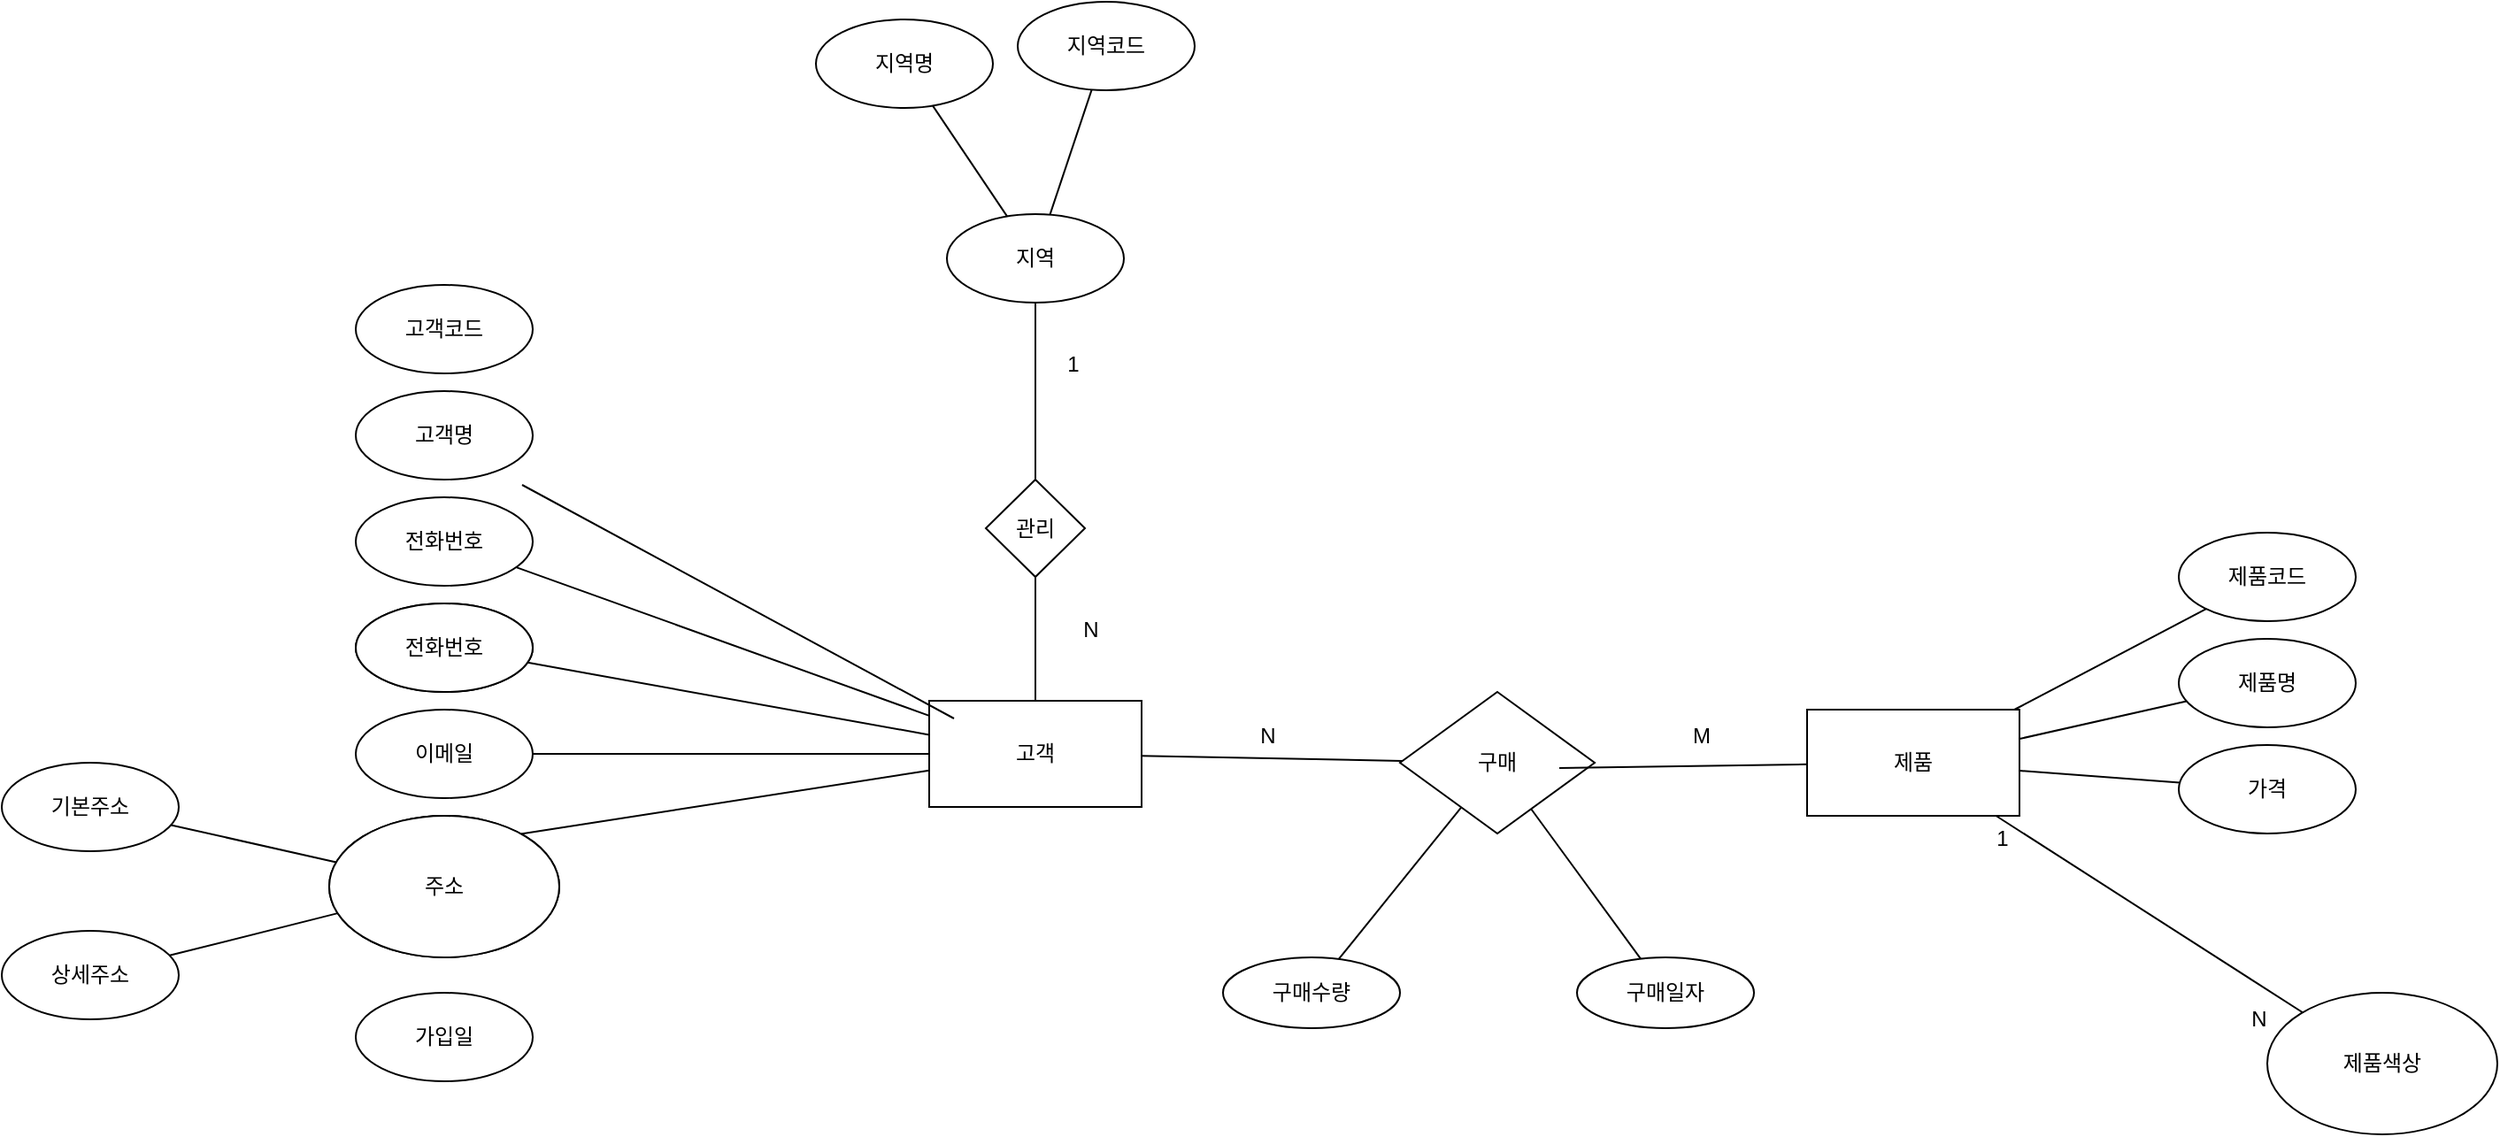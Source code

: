 <mxfile version="23.0.2" type="github">
  <diagram name="페이지-1" id="cs5hVTkYpUWlJeEx8o5R">
    <mxGraphModel dx="2261" dy="780" grid="1" gridSize="10" guides="1" tooltips="1" connect="1" arrows="1" fold="1" page="1" pageScale="1" pageWidth="827" pageHeight="1169" math="0" shadow="0">
      <root>
        <mxCell id="0" />
        <mxCell id="1" parent="0" />
        <mxCell id="RcSikvNdpBfUBouSiyMR-1" value="고객" style="rounded=0;whiteSpace=wrap;html=1;" vertex="1" parent="1">
          <mxGeometry x="174" y="405" width="120" height="60" as="geometry" />
        </mxCell>
        <mxCell id="RcSikvNdpBfUBouSiyMR-2" value="제품" style="rounded=0;whiteSpace=wrap;html=1;" vertex="1" parent="1">
          <mxGeometry x="670" y="410" width="120" height="60" as="geometry" />
        </mxCell>
        <mxCell id="RcSikvNdpBfUBouSiyMR-3" value="고객코드" style="ellipse;whiteSpace=wrap;html=1;" vertex="1" parent="1">
          <mxGeometry x="-150" y="170" width="100" height="50" as="geometry" />
        </mxCell>
        <mxCell id="RcSikvNdpBfUBouSiyMR-4" value="고객명" style="ellipse;whiteSpace=wrap;html=1;" vertex="1" parent="1">
          <mxGeometry x="-150" y="230" width="100" height="50" as="geometry" />
        </mxCell>
        <mxCell id="RcSikvNdpBfUBouSiyMR-5" value="전화번호" style="ellipse;whiteSpace=wrap;html=1;" vertex="1" parent="1">
          <mxGeometry x="-150" y="290" width="100" height="50" as="geometry" />
        </mxCell>
        <mxCell id="RcSikvNdpBfUBouSiyMR-6" value="전화번호" style="ellipse;whiteSpace=wrap;html=1;" vertex="1" parent="1">
          <mxGeometry x="-150" y="350" width="100" height="50" as="geometry" />
        </mxCell>
        <mxCell id="RcSikvNdpBfUBouSiyMR-7" value="이메일" style="ellipse;whiteSpace=wrap;html=1;" vertex="1" parent="1">
          <mxGeometry x="-150" y="410" width="100" height="50" as="geometry" />
        </mxCell>
        <mxCell id="RcSikvNdpBfUBouSiyMR-9" value="주소" style="ellipse;whiteSpace=wrap;html=1;" vertex="1" parent="1">
          <mxGeometry x="-165" y="470" width="130" height="80" as="geometry" />
        </mxCell>
        <mxCell id="RcSikvNdpBfUBouSiyMR-11" value="가입일" style="ellipse;whiteSpace=wrap;html=1;" vertex="1" parent="1">
          <mxGeometry x="-150" y="570" width="100" height="50" as="geometry" />
        </mxCell>
        <mxCell id="RcSikvNdpBfUBouSiyMR-12" value="지역" style="ellipse;whiteSpace=wrap;html=1;" vertex="1" parent="1">
          <mxGeometry x="184" y="130" width="100" height="50" as="geometry" />
        </mxCell>
        <mxCell id="RcSikvNdpBfUBouSiyMR-13" value="지역코드" style="ellipse;whiteSpace=wrap;html=1;" vertex="1" parent="1">
          <mxGeometry x="224" y="10" width="100" height="50" as="geometry" />
        </mxCell>
        <mxCell id="RcSikvNdpBfUBouSiyMR-16" value="지역명" style="ellipse;whiteSpace=wrap;html=1;" vertex="1" parent="1">
          <mxGeometry x="110" y="20" width="100" height="50" as="geometry" />
        </mxCell>
        <mxCell id="RcSikvNdpBfUBouSiyMR-17" value="" style="endArrow=none;html=1;rounded=0;" edge="1" parent="1" source="RcSikvNdpBfUBouSiyMR-13" target="RcSikvNdpBfUBouSiyMR-12">
          <mxGeometry relative="1" as="geometry">
            <mxPoint x="-240" y="488.79" as="sourcePoint" />
            <mxPoint x="-80" y="488.79" as="targetPoint" />
          </mxGeometry>
        </mxCell>
        <mxCell id="RcSikvNdpBfUBouSiyMR-18" value="" style="endArrow=none;html=1;rounded=0;" edge="1" parent="1" source="RcSikvNdpBfUBouSiyMR-16" target="RcSikvNdpBfUBouSiyMR-12">
          <mxGeometry relative="1" as="geometry">
            <mxPoint x="-220" y="580" as="sourcePoint" />
            <mxPoint x="-152" y="593" as="targetPoint" />
          </mxGeometry>
        </mxCell>
        <mxCell id="RcSikvNdpBfUBouSiyMR-22" value="" style="endArrow=none;html=1;rounded=0;" edge="1" parent="1" source="RcSikvNdpBfUBouSiyMR-2" target="RcSikvNdpBfUBouSiyMR-40">
          <mxGeometry relative="1" as="geometry">
            <mxPoint x="620.686" y="250.003" as="sourcePoint" />
            <mxPoint x="865.003" y="381.68" as="targetPoint" />
          </mxGeometry>
        </mxCell>
        <mxCell id="RcSikvNdpBfUBouSiyMR-23" value="" style="endArrow=none;html=1;rounded=0;" edge="1" parent="1" source="RcSikvNdpBfUBouSiyMR-5" target="RcSikvNdpBfUBouSiyMR-1">
          <mxGeometry relative="1" as="geometry">
            <mxPoint x="-80" y="314" as="sourcePoint" />
            <mxPoint x="46" y="350" as="targetPoint" />
          </mxGeometry>
        </mxCell>
        <mxCell id="RcSikvNdpBfUBouSiyMR-25" value="" style="endArrow=none;html=1;rounded=0;" edge="1" parent="1" source="RcSikvNdpBfUBouSiyMR-6" target="RcSikvNdpBfUBouSiyMR-1">
          <mxGeometry relative="1" as="geometry">
            <mxPoint x="-35" y="370" as="sourcePoint" />
            <mxPoint x="85" y="373" as="targetPoint" />
          </mxGeometry>
        </mxCell>
        <mxCell id="RcSikvNdpBfUBouSiyMR-26" value="" style="endArrow=none;html=1;rounded=0;" edge="1" parent="1" source="RcSikvNdpBfUBouSiyMR-7" target="RcSikvNdpBfUBouSiyMR-1">
          <mxGeometry relative="1" as="geometry">
            <mxPoint x="-45" y="374" as="sourcePoint" />
            <mxPoint x="80" y="344" as="targetPoint" />
          </mxGeometry>
        </mxCell>
        <mxCell id="RcSikvNdpBfUBouSiyMR-27" value="" style="endArrow=none;html=1;rounded=0;exitX=0.82;exitY=0.131;exitDx=0;exitDy=0;exitPerimeter=0;" edge="1" parent="1" source="RcSikvNdpBfUBouSiyMR-9" target="RcSikvNdpBfUBouSiyMR-1">
          <mxGeometry relative="1" as="geometry">
            <mxPoint x="-55" y="427" as="sourcePoint" />
            <mxPoint x="80" y="360" as="targetPoint" />
          </mxGeometry>
        </mxCell>
        <mxCell id="RcSikvNdpBfUBouSiyMR-30" value="주소" style="ellipse;whiteSpace=wrap;html=1;" vertex="1" parent="1">
          <mxGeometry x="-165" y="470" width="130" height="80" as="geometry" />
        </mxCell>
        <mxCell id="RcSikvNdpBfUBouSiyMR-31" value="전화번호" style="ellipse;whiteSpace=wrap;html=1;" vertex="1" parent="1">
          <mxGeometry x="-150" y="350" width="100" height="50" as="geometry" />
        </mxCell>
        <mxCell id="RcSikvNdpBfUBouSiyMR-32" value="기본주소" style="ellipse;whiteSpace=wrap;html=1;" vertex="1" parent="1">
          <mxGeometry x="-350" y="440" width="100" height="50" as="geometry" />
        </mxCell>
        <mxCell id="RcSikvNdpBfUBouSiyMR-34" value="상세주소" style="ellipse;whiteSpace=wrap;html=1;" vertex="1" parent="1">
          <mxGeometry x="-350" y="535" width="100" height="50" as="geometry" />
        </mxCell>
        <mxCell id="RcSikvNdpBfUBouSiyMR-36" value="" style="endArrow=none;html=1;rounded=0;" edge="1" parent="1" source="RcSikvNdpBfUBouSiyMR-32" target="RcSikvNdpBfUBouSiyMR-30">
          <mxGeometry relative="1" as="geometry">
            <mxPoint x="-260" y="470" as="sourcePoint" />
            <mxPoint x="-120" y="464.63" as="targetPoint" />
          </mxGeometry>
        </mxCell>
        <mxCell id="RcSikvNdpBfUBouSiyMR-37" value="" style="endArrow=none;html=1;rounded=0;" edge="1" parent="1" source="RcSikvNdpBfUBouSiyMR-34" target="RcSikvNdpBfUBouSiyMR-30">
          <mxGeometry relative="1" as="geometry">
            <mxPoint x="-260" y="570" as="sourcePoint" />
            <mxPoint x="-167" y="591" as="targetPoint" />
          </mxGeometry>
        </mxCell>
        <mxCell id="RcSikvNdpBfUBouSiyMR-40" value="제품코드" style="ellipse;whiteSpace=wrap;html=1;" vertex="1" parent="1">
          <mxGeometry x="880" y="310" width="100" height="50" as="geometry" />
        </mxCell>
        <mxCell id="RcSikvNdpBfUBouSiyMR-41" value="제품명" style="ellipse;whiteSpace=wrap;html=1;" vertex="1" parent="1">
          <mxGeometry x="880" y="370" width="100" height="50" as="geometry" />
        </mxCell>
        <mxCell id="RcSikvNdpBfUBouSiyMR-42" value="제품색상" style="ellipse;whiteSpace=wrap;html=1;" vertex="1" parent="1">
          <mxGeometry x="930" y="570" width="130" height="80" as="geometry" />
        </mxCell>
        <mxCell id="RcSikvNdpBfUBouSiyMR-44" value="가격" style="ellipse;whiteSpace=wrap;html=1;" vertex="1" parent="1">
          <mxGeometry x="880" y="430" width="100" height="50" as="geometry" />
        </mxCell>
        <mxCell id="RcSikvNdpBfUBouSiyMR-46" value="" style="endArrow=none;html=1;rounded=0;" edge="1" parent="1">
          <mxGeometry relative="1" as="geometry">
            <mxPoint x="-56" y="283" as="sourcePoint" />
            <mxPoint x="188" y="415" as="targetPoint" />
          </mxGeometry>
        </mxCell>
        <mxCell id="RcSikvNdpBfUBouSiyMR-47" value="" style="endArrow=none;html=1;rounded=0;" edge="1" parent="1" source="RcSikvNdpBfUBouSiyMR-2" target="RcSikvNdpBfUBouSiyMR-41">
          <mxGeometry relative="1" as="geometry">
            <mxPoint x="797" y="420" as="sourcePoint" />
            <mxPoint x="905" y="363" as="targetPoint" />
          </mxGeometry>
        </mxCell>
        <mxCell id="RcSikvNdpBfUBouSiyMR-48" value="" style="endArrow=none;html=1;rounded=0;" edge="1" parent="1" source="RcSikvNdpBfUBouSiyMR-2" target="RcSikvNdpBfUBouSiyMR-44">
          <mxGeometry relative="1" as="geometry">
            <mxPoint x="800" y="436" as="sourcePoint" />
            <mxPoint x="880.54" y="451.336" as="targetPoint" />
          </mxGeometry>
        </mxCell>
        <mxCell id="RcSikvNdpBfUBouSiyMR-49" value="" style="endArrow=none;html=1;rounded=0;" edge="1" parent="1" source="RcSikvNdpBfUBouSiyMR-2" target="RcSikvNdpBfUBouSiyMR-42">
          <mxGeometry relative="1" as="geometry">
            <mxPoint x="800" y="455" as="sourcePoint" />
            <mxPoint x="891" y="461" as="targetPoint" />
          </mxGeometry>
        </mxCell>
        <mxCell id="RcSikvNdpBfUBouSiyMR-50" value="1" style="text;html=1;align=center;verticalAlign=middle;resizable=0;points=[];autosize=1;strokeColor=none;fillColor=none;" vertex="1" parent="1">
          <mxGeometry x="765" y="468" width="30" height="30" as="geometry" />
        </mxCell>
        <mxCell id="RcSikvNdpBfUBouSiyMR-51" value="N" style="text;html=1;align=center;verticalAlign=middle;resizable=0;points=[];autosize=1;strokeColor=none;fillColor=none;" vertex="1" parent="1">
          <mxGeometry x="910" y="570" width="30" height="30" as="geometry" />
        </mxCell>
        <mxCell id="RcSikvNdpBfUBouSiyMR-52" value="구매&lt;br&gt;" style="rhombus;whiteSpace=wrap;html=1;" vertex="1" parent="1">
          <mxGeometry x="440" y="400" width="110" height="80" as="geometry" />
        </mxCell>
        <mxCell id="RcSikvNdpBfUBouSiyMR-53" value="" style="endArrow=none;html=1;rounded=0;" edge="1" parent="1" source="RcSikvNdpBfUBouSiyMR-1" target="RcSikvNdpBfUBouSiyMR-52">
          <mxGeometry relative="1" as="geometry">
            <mxPoint x="294" y="439.29" as="sourcePoint" />
            <mxPoint x="454" y="439.29" as="targetPoint" />
          </mxGeometry>
        </mxCell>
        <mxCell id="RcSikvNdpBfUBouSiyMR-54" value="" style="endArrow=none;html=1;rounded=0;" edge="1" parent="1" target="RcSikvNdpBfUBouSiyMR-2">
          <mxGeometry relative="1" as="geometry">
            <mxPoint x="530" y="443" as="sourcePoint" />
            <mxPoint x="660" y="440" as="targetPoint" />
          </mxGeometry>
        </mxCell>
        <mxCell id="RcSikvNdpBfUBouSiyMR-56" value="N" style="text;html=1;align=center;verticalAlign=middle;resizable=0;points=[];autosize=1;strokeColor=none;fillColor=none;" vertex="1" parent="1">
          <mxGeometry x="350" y="410" width="30" height="30" as="geometry" />
        </mxCell>
        <mxCell id="RcSikvNdpBfUBouSiyMR-57" value="M" style="text;html=1;align=center;verticalAlign=middle;resizable=0;points=[];autosize=1;strokeColor=none;fillColor=none;" vertex="1" parent="1">
          <mxGeometry x="595" y="410" width="30" height="30" as="geometry" />
        </mxCell>
        <mxCell id="RcSikvNdpBfUBouSiyMR-58" value="구매수량" style="ellipse;whiteSpace=wrap;html=1;align=center;" vertex="1" parent="1">
          <mxGeometry x="340" y="550" width="100" height="40" as="geometry" />
        </mxCell>
        <mxCell id="RcSikvNdpBfUBouSiyMR-59" value="구매일자" style="ellipse;whiteSpace=wrap;html=1;align=center;" vertex="1" parent="1">
          <mxGeometry x="540" y="550" width="100" height="40" as="geometry" />
        </mxCell>
        <mxCell id="RcSikvNdpBfUBouSiyMR-65" value="" style="endArrow=none;html=1;rounded=0;" edge="1" parent="1" source="RcSikvNdpBfUBouSiyMR-58" target="RcSikvNdpBfUBouSiyMR-52">
          <mxGeometry relative="1" as="geometry">
            <mxPoint x="310" y="520" as="sourcePoint" />
            <mxPoint x="470" y="520" as="targetPoint" />
          </mxGeometry>
        </mxCell>
        <mxCell id="RcSikvNdpBfUBouSiyMR-66" value="" style="endArrow=none;html=1;rounded=0;" edge="1" parent="1" source="RcSikvNdpBfUBouSiyMR-59" target="RcSikvNdpBfUBouSiyMR-52">
          <mxGeometry relative="1" as="geometry">
            <mxPoint x="415" y="561" as="sourcePoint" />
            <mxPoint x="485" y="475" as="targetPoint" />
          </mxGeometry>
        </mxCell>
        <mxCell id="RcSikvNdpBfUBouSiyMR-68" value="관리" style="rhombus;whiteSpace=wrap;html=1;" vertex="1" parent="1">
          <mxGeometry x="206" y="280" width="56" height="55" as="geometry" />
        </mxCell>
        <mxCell id="RcSikvNdpBfUBouSiyMR-69" value="" style="endArrow=none;html=1;rounded=0;exitX=0.5;exitY=0;exitDx=0;exitDy=0;" edge="1" parent="1" source="RcSikvNdpBfUBouSiyMR-1" target="RcSikvNdpBfUBouSiyMR-68">
          <mxGeometry relative="1" as="geometry">
            <mxPoint x="206" y="374.5" as="sourcePoint" />
            <mxPoint x="280" y="340" as="targetPoint" />
          </mxGeometry>
        </mxCell>
        <mxCell id="RcSikvNdpBfUBouSiyMR-70" value="" style="endArrow=none;html=1;rounded=0;exitX=0.5;exitY=0;exitDx=0;exitDy=0;" edge="1" parent="1" source="RcSikvNdpBfUBouSiyMR-68" target="RcSikvNdpBfUBouSiyMR-12">
          <mxGeometry relative="1" as="geometry">
            <mxPoint x="240" y="290" as="sourcePoint" />
            <mxPoint x="230" y="230" as="targetPoint" />
          </mxGeometry>
        </mxCell>
        <mxCell id="RcSikvNdpBfUBouSiyMR-71" value="1" style="text;html=1;align=center;verticalAlign=middle;resizable=0;points=[];autosize=1;strokeColor=none;fillColor=none;" vertex="1" parent="1">
          <mxGeometry x="240" y="200" width="30" height="30" as="geometry" />
        </mxCell>
        <mxCell id="RcSikvNdpBfUBouSiyMR-72" value="N" style="text;html=1;align=center;verticalAlign=middle;resizable=0;points=[];autosize=1;strokeColor=none;fillColor=none;" vertex="1" parent="1">
          <mxGeometry x="250" y="350" width="30" height="30" as="geometry" />
        </mxCell>
      </root>
    </mxGraphModel>
  </diagram>
</mxfile>
